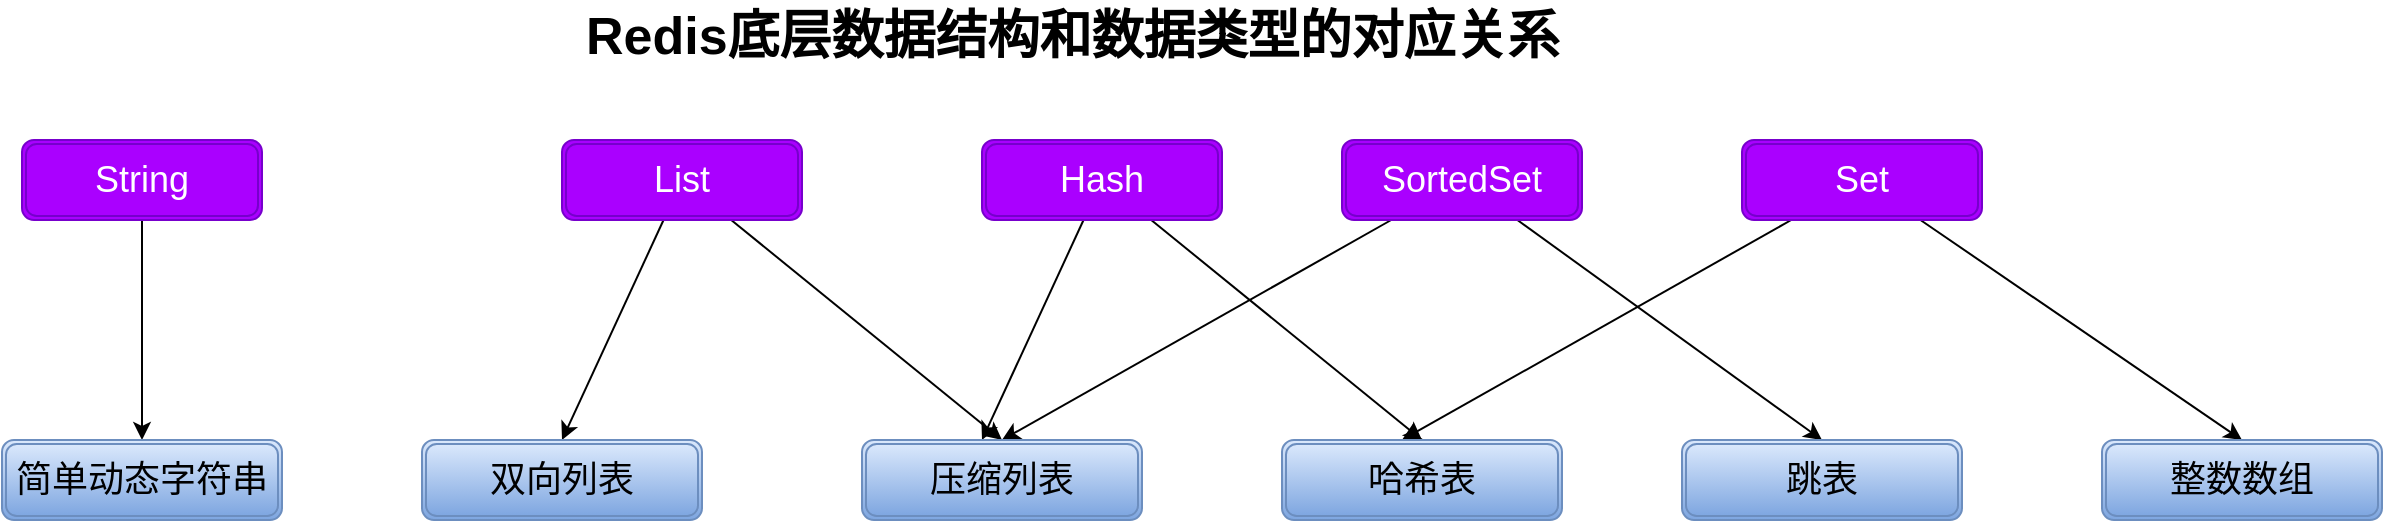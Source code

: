 <mxfile version="12.2.2" type="device" pages="1"><diagram id="-PubCrSGA4PL7uUklASQ" name="第 1 页"><mxGraphModel dx="1005" dy="584" grid="1" gridSize="10" guides="1" tooltips="1" connect="1" arrows="1" fold="1" page="1" pageScale="1" pageWidth="827" pageHeight="1169" math="0" shadow="0"><root><mxCell id="0"/><mxCell id="1" parent="0"/><mxCell id="fmxoqFP-cno7RYCv-Byq-12" style="rounded=0;orthogonalLoop=1;jettySize=auto;html=1;" edge="1" parent="1" source="fmxoqFP-cno7RYCv-Byq-1" target="fmxoqFP-cno7RYCv-Byq-6"><mxGeometry relative="1" as="geometry"/></mxCell><mxCell id="fmxoqFP-cno7RYCv-Byq-1" value="&lt;font style=&quot;font-size: 18px&quot;&gt;String&lt;/font&gt;" style="shape=ext;double=1;rounded=1;whiteSpace=wrap;html=1;fillColor=#aa00ff;strokeColor=#7700CC;fontColor=#ffffff;" vertex="1" parent="1"><mxGeometry x="20" y="80" width="120" height="40" as="geometry"/></mxCell><mxCell id="fmxoqFP-cno7RYCv-Byq-13" style="edgeStyle=none;rounded=0;orthogonalLoop=1;jettySize=auto;html=1;entryX=0.5;entryY=0;entryDx=0;entryDy=0;" edge="1" parent="1" source="fmxoqFP-cno7RYCv-Byq-2" target="fmxoqFP-cno7RYCv-Byq-7"><mxGeometry relative="1" as="geometry"/></mxCell><mxCell id="fmxoqFP-cno7RYCv-Byq-14" style="edgeStyle=none;rounded=0;orthogonalLoop=1;jettySize=auto;html=1;entryX=0.5;entryY=0;entryDx=0;entryDy=0;" edge="1" parent="1" source="fmxoqFP-cno7RYCv-Byq-2" target="fmxoqFP-cno7RYCv-Byq-8"><mxGeometry relative="1" as="geometry"/></mxCell><mxCell id="fmxoqFP-cno7RYCv-Byq-2" value="&lt;font style=&quot;font-size: 18px&quot;&gt;List&lt;/font&gt;" style="shape=ext;double=1;rounded=1;whiteSpace=wrap;html=1;fillColor=#aa00ff;strokeColor=#7700CC;fontColor=#ffffff;" vertex="1" parent="1"><mxGeometry x="290" y="80" width="120" height="40" as="geometry"/></mxCell><mxCell id="fmxoqFP-cno7RYCv-Byq-15" style="edgeStyle=none;rounded=0;orthogonalLoop=1;jettySize=auto;html=1;" edge="1" parent="1" source="fmxoqFP-cno7RYCv-Byq-3"><mxGeometry relative="1" as="geometry"><mxPoint x="500" y="230" as="targetPoint"/></mxGeometry></mxCell><mxCell id="fmxoqFP-cno7RYCv-Byq-16" style="edgeStyle=none;rounded=0;orthogonalLoop=1;jettySize=auto;html=1;entryX=0.5;entryY=0;entryDx=0;entryDy=0;" edge="1" parent="1" source="fmxoqFP-cno7RYCv-Byq-3" target="fmxoqFP-cno7RYCv-Byq-9"><mxGeometry relative="1" as="geometry"/></mxCell><mxCell id="fmxoqFP-cno7RYCv-Byq-3" value="&lt;font style=&quot;font-size: 18px&quot;&gt;Hash&lt;/font&gt;" style="shape=ext;double=1;rounded=1;whiteSpace=wrap;html=1;fillColor=#aa00ff;strokeColor=#7700CC;fontColor=#ffffff;" vertex="1" parent="1"><mxGeometry x="500" y="80" width="120" height="40" as="geometry"/></mxCell><mxCell id="fmxoqFP-cno7RYCv-Byq-17" style="edgeStyle=none;rounded=0;orthogonalLoop=1;jettySize=auto;html=1;entryX=0.5;entryY=0;entryDx=0;entryDy=0;" edge="1" parent="1" source="fmxoqFP-cno7RYCv-Byq-4" target="fmxoqFP-cno7RYCv-Byq-8"><mxGeometry relative="1" as="geometry"/></mxCell><mxCell id="fmxoqFP-cno7RYCv-Byq-19" style="edgeStyle=none;rounded=0;orthogonalLoop=1;jettySize=auto;html=1;entryX=0.5;entryY=0;entryDx=0;entryDy=0;" edge="1" parent="1" source="fmxoqFP-cno7RYCv-Byq-4" target="fmxoqFP-cno7RYCv-Byq-10"><mxGeometry relative="1" as="geometry"/></mxCell><mxCell id="fmxoqFP-cno7RYCv-Byq-4" value="&lt;font style=&quot;font-size: 18px&quot;&gt;SortedSet&lt;/font&gt;" style="shape=ext;double=1;rounded=1;whiteSpace=wrap;html=1;fillColor=#aa00ff;strokeColor=#7700CC;fontColor=#ffffff;" vertex="1" parent="1"><mxGeometry x="680" y="80" width="120" height="40" as="geometry"/></mxCell><mxCell id="fmxoqFP-cno7RYCv-Byq-20" style="edgeStyle=none;rounded=0;orthogonalLoop=1;jettySize=auto;html=1;" edge="1" parent="1" source="fmxoqFP-cno7RYCv-Byq-5"><mxGeometry relative="1" as="geometry"><mxPoint x="710.0" y="230" as="targetPoint"/></mxGeometry></mxCell><mxCell id="fmxoqFP-cno7RYCv-Byq-21" style="edgeStyle=none;rounded=0;orthogonalLoop=1;jettySize=auto;html=1;entryX=0.5;entryY=0;entryDx=0;entryDy=0;" edge="1" parent="1" source="fmxoqFP-cno7RYCv-Byq-5" target="fmxoqFP-cno7RYCv-Byq-11"><mxGeometry relative="1" as="geometry"/></mxCell><mxCell id="fmxoqFP-cno7RYCv-Byq-5" value="&lt;font style=&quot;font-size: 18px&quot;&gt;Set&lt;/font&gt;" style="shape=ext;double=1;rounded=1;whiteSpace=wrap;html=1;fillColor=#aa00ff;strokeColor=#7700CC;fontColor=#ffffff;" vertex="1" parent="1"><mxGeometry x="880" y="80" width="120" height="40" as="geometry"/></mxCell><mxCell id="fmxoqFP-cno7RYCv-Byq-6" value="&lt;span style=&quot;font-size: 18px&quot;&gt;简单动态字符串&lt;/span&gt;" style="shape=ext;double=1;rounded=1;whiteSpace=wrap;html=1;fillColor=#dae8fc;strokeColor=#6c8ebf;gradientColor=#7ea6e0;" vertex="1" parent="1"><mxGeometry x="10" y="230" width="140" height="40" as="geometry"/></mxCell><mxCell id="fmxoqFP-cno7RYCv-Byq-7" value="&lt;span style=&quot;font-size: 18px&quot;&gt;双向列表&lt;/span&gt;" style="shape=ext;double=1;rounded=1;whiteSpace=wrap;html=1;fillColor=#dae8fc;strokeColor=#6c8ebf;gradientColor=#7ea6e0;" vertex="1" parent="1"><mxGeometry x="220" y="230" width="140" height="40" as="geometry"/></mxCell><mxCell id="fmxoqFP-cno7RYCv-Byq-8" value="&lt;span style=&quot;font-size: 18px&quot;&gt;压缩列表&lt;/span&gt;" style="shape=ext;double=1;rounded=1;whiteSpace=wrap;html=1;fillColor=#dae8fc;strokeColor=#6c8ebf;gradientColor=#7ea6e0;" vertex="1" parent="1"><mxGeometry x="440" y="230" width="140" height="40" as="geometry"/></mxCell><mxCell id="fmxoqFP-cno7RYCv-Byq-9" value="&lt;span style=&quot;font-size: 18px&quot;&gt;哈希表&lt;/span&gt;" style="shape=ext;double=1;rounded=1;whiteSpace=wrap;html=1;fillColor=#dae8fc;strokeColor=#6c8ebf;gradientColor=#7ea6e0;" vertex="1" parent="1"><mxGeometry x="650" y="230" width="140" height="40" as="geometry"/></mxCell><mxCell id="fmxoqFP-cno7RYCv-Byq-10" value="&lt;span style=&quot;font-size: 18px&quot;&gt;跳表&lt;/span&gt;" style="shape=ext;double=1;rounded=1;whiteSpace=wrap;html=1;fillColor=#dae8fc;strokeColor=#6c8ebf;gradientColor=#7ea6e0;" vertex="1" parent="1"><mxGeometry x="850" y="230" width="140" height="40" as="geometry"/></mxCell><mxCell id="fmxoqFP-cno7RYCv-Byq-11" value="&lt;span style=&quot;font-size: 18px&quot;&gt;整数数组&lt;/span&gt;" style="shape=ext;double=1;rounded=1;whiteSpace=wrap;html=1;fillColor=#dae8fc;strokeColor=#6c8ebf;gradientColor=#7ea6e0;" vertex="1" parent="1"><mxGeometry x="1060" y="230" width="140" height="40" as="geometry"/></mxCell><mxCell id="fmxoqFP-cno7RYCv-Byq-22" value="&lt;font style=&quot;font-size: 26px&quot;&gt;&lt;b&gt;Redis底层数据结构和数据类型的对应关系&lt;/b&gt;&lt;/font&gt;" style="text;html=1;resizable=0;points=[];autosize=1;align=left;verticalAlign=top;spacingTop=-4;fillColor=none;" vertex="1" parent="1"><mxGeometry x="300" y="10" width="500" height="20" as="geometry"/></mxCell></root></mxGraphModel></diagram></mxfile>